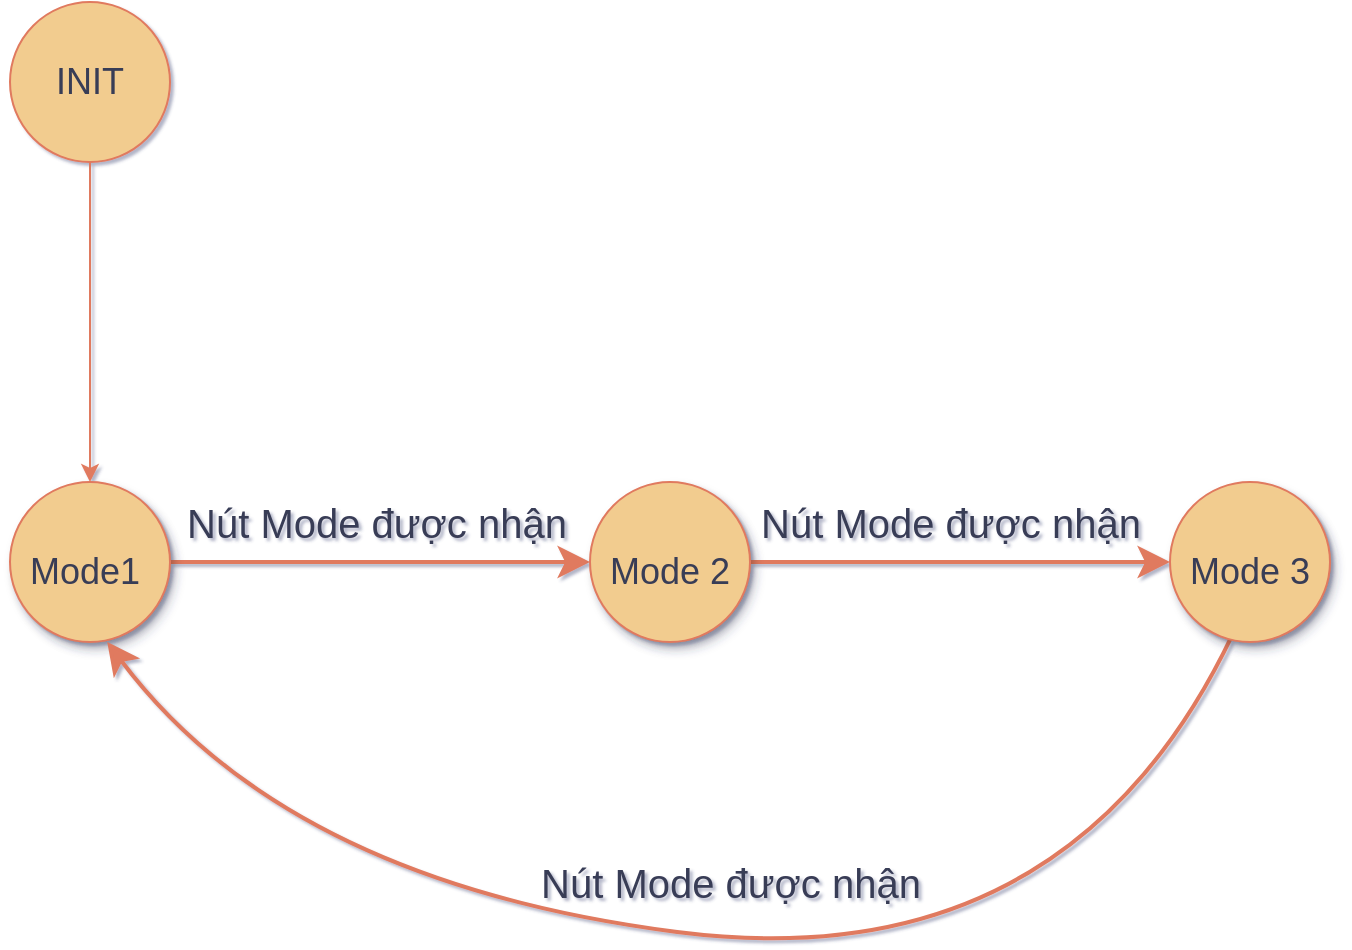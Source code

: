 <mxfile version="24.7.17" pages="2">
  <diagram name="Page-1" id="ff44883e-f642-bcb2-894b-16b3d25a3f0b">
    <mxGraphModel dx="1149" dy="682" grid="1" gridSize="10" guides="1" tooltips="1" connect="1" arrows="1" fold="1" page="1" pageScale="1.5" pageWidth="1169" pageHeight="826" background="#FFFFFF" math="0" shadow="1">
      <root>
        <mxCell id="0" style=";html=1;" />
        <mxCell id="1" style=";html=1;" parent="0" />
        <mxCell id="f0bcc99304e6f5a-10" style="edgeStyle=none;curved=1;html=1;startSize=10;endFill=1;endSize=10;strokeWidth=2;fontSize=12;labelBackgroundColor=none;fontColor=default;strokeColor=#E07A5F;" parent="1" source="f0bcc99304e6f5a-2" target="f0bcc99304e6f5a-6" edge="1">
          <mxGeometry relative="1" as="geometry" />
        </mxCell>
        <mxCell id="f0bcc99304e6f5a-20" value="Nút Mode được nhận" style="text;html=1;resizable=0;points=[];align=center;verticalAlign=middle;labelBackgroundColor=none;fontSize=20;fontColor=#393C56;" parent="f0bcc99304e6f5a-10" vertex="1" connectable="0">
          <mxGeometry x="0.154" relative="1" as="geometry">
            <mxPoint x="-18" y="-20" as="offset" />
          </mxGeometry>
        </mxCell>
        <mxCell id="f0bcc99304e6f5a-2" value="&lt;font style=&quot;font-size: 18px;&quot;&gt;Mode1&amp;nbsp;&lt;/font&gt;" style="ellipse;whiteSpace=wrap;html=1;rounded=0;shadow=1;strokeWidth=1;fontSize=30;align=center;labelBackgroundColor=none;fillColor=#F2CC8F;strokeColor=#E07A5F;fontColor=#393C56;" parent="1" vertex="1">
          <mxGeometry x="470" y="570" width="80" height="80" as="geometry" />
        </mxCell>
        <mxCell id="f0bcc99304e6f5a-15" style="edgeStyle=none;curved=1;html=1;startSize=10;endFill=1;endSize=10;strokeWidth=2;fontSize=12;labelBackgroundColor=none;fontColor=default;strokeColor=#E07A5F;entryX=0.5;entryY=1;entryDx=0;entryDy=0;" parent="1" edge="1">
          <mxGeometry relative="1" as="geometry">
            <mxPoint x="1081.371" y="646.09" as="sourcePoint" />
            <mxPoint x="518.62" y="650" as="targetPoint" />
            <Array as="points">
              <mxPoint x="998.62" y="820" />
              <mxPoint x="608.62" y="770" />
            </Array>
          </mxGeometry>
        </mxCell>
        <mxCell id="f0bcc99304e6f5a-4" value="&lt;font style=&quot;font-size: 18px;&quot;&gt;Mode 3&lt;/font&gt;" style="ellipse;whiteSpace=wrap;html=1;rounded=0;shadow=1;strokeWidth=1;fontSize=30;align=center;labelBackgroundColor=none;fillColor=#F2CC8F;strokeColor=#E07A5F;fontColor=#393C56;" parent="1" vertex="1">
          <mxGeometry x="1050" y="570" width="80" height="80" as="geometry" />
        </mxCell>
        <mxCell id="f0bcc99304e6f5a-14" style="edgeStyle=none;curved=1;html=1;startSize=10;endFill=1;endSize=10;strokeWidth=2;fontSize=12;labelBackgroundColor=none;fontColor=default;strokeColor=#E07A5F;" parent="1" source="f0bcc99304e6f5a-6" target="f0bcc99304e6f5a-4" edge="1">
          <mxGeometry relative="1" as="geometry" />
        </mxCell>
        <mxCell id="f0bcc99304e6f5a-6" value="&lt;font style=&quot;font-size: 18px;&quot;&gt;Mode 2&lt;/font&gt;" style="ellipse;whiteSpace=wrap;html=1;rounded=0;shadow=1;strokeWidth=1;fontSize=30;align=center;labelBackgroundColor=none;fillColor=#F2CC8F;strokeColor=#E07A5F;fontColor=#393C56;" parent="1" vertex="1">
          <mxGeometry x="760" y="570" width="80" height="80" as="geometry" />
        </mxCell>
        <mxCell id="HLDNOiDQYV5JEeIlx3eu-1" value="&lt;font style=&quot;font-size: 18px;&quot;&gt;INIT&lt;/font&gt;" style="ellipse;whiteSpace=wrap;html=1;aspect=fixed;strokeColor=#E07A5F;fontColor=#393C56;fillColor=#F2CC8F;" parent="1" vertex="1">
          <mxGeometry x="470" y="330" width="80" height="80" as="geometry" />
        </mxCell>
        <mxCell id="HLDNOiDQYV5JEeIlx3eu-2" value="" style="endArrow=classic;html=1;rounded=0;strokeColor=#E07A5F;fontColor=#393C56;fillColor=#F2CC8F;entryX=0.5;entryY=0;entryDx=0;entryDy=0;exitX=0.5;exitY=1;exitDx=0;exitDy=0;" parent="1" source="HLDNOiDQYV5JEeIlx3eu-1" target="f0bcc99304e6f5a-2" edge="1">
          <mxGeometry width="50" height="50" relative="1" as="geometry">
            <mxPoint x="920" y="450" as="sourcePoint" />
            <mxPoint x="970" y="400" as="targetPoint" />
          </mxGeometry>
        </mxCell>
        <mxCell id="HLDNOiDQYV5JEeIlx3eu-3" value="Nút Mode được nhận" style="text;html=1;resizable=0;points=[];align=center;verticalAlign=middle;labelBackgroundColor=none;fontSize=20;fontColor=#393C56;" parent="1" vertex="1" connectable="0">
          <mxGeometry x="940.002" y="590" as="geometry" />
        </mxCell>
        <mxCell id="HLDNOiDQYV5JEeIlx3eu-4" value="Nút Mode được nhận" style="text;html=1;resizable=0;points=[];align=center;verticalAlign=middle;labelBackgroundColor=none;fontSize=20;fontColor=#393C56;" parent="1" vertex="1" connectable="0">
          <mxGeometry x="830.002" y="770" as="geometry" />
        </mxCell>
      </root>
    </mxGraphModel>
  </diagram>
  <diagram id="szvpknu6cMYZXkR0WPBk" name="Page-2">
    <mxGraphModel dx="977" dy="580" grid="1" gridSize="10" guides="1" tooltips="1" connect="1" arrows="1" fold="1" page="1" pageScale="1" pageWidth="850" pageHeight="1100" math="0" shadow="0">
      <root>
        <mxCell id="0" />
        <mxCell id="1" parent="0" />
      </root>
    </mxGraphModel>
  </diagram>
</mxfile>
